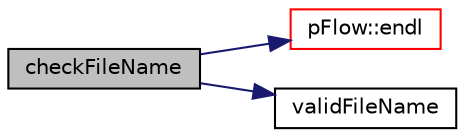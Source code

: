 digraph "checkFileName"
{
 // LATEX_PDF_SIZE
  edge [fontname="Helvetica",fontsize="10",labelfontname="Helvetica",labelfontsize="10"];
  node [fontname="Helvetica",fontsize="10",shape=record];
  rankdir="LR";
  Node1 [label="checkFileName",height=0.2,width=0.4,color="black", fillcolor="grey75", style="filled", fontcolor="black",tooltip="Is a valid file name?"];
  Node1 -> Node2 [color="midnightblue",fontsize="10",style="solid",fontname="Helvetica"];
  Node2 [label="pFlow::endl",height=0.2,width=0.4,color="red", fillcolor="white", style="filled",URL="$namespacepFlow.html#aba8f0c455a3fdb4b05ad33a25b13b189",tooltip="Add newline and flush stream."];
  Node1 -> Node4 [color="midnightblue",fontsize="10",style="solid",fontname="Helvetica"];
  Node4 [label="validFileName",height=0.2,width=0.4,color="black", fillcolor="white", style="filled",URL="$classpFlow_1_1fileSystem.html#a42d00f7345430ad04ae025feab49bc18",tooltip="Is name is valid for a file?"];
}
